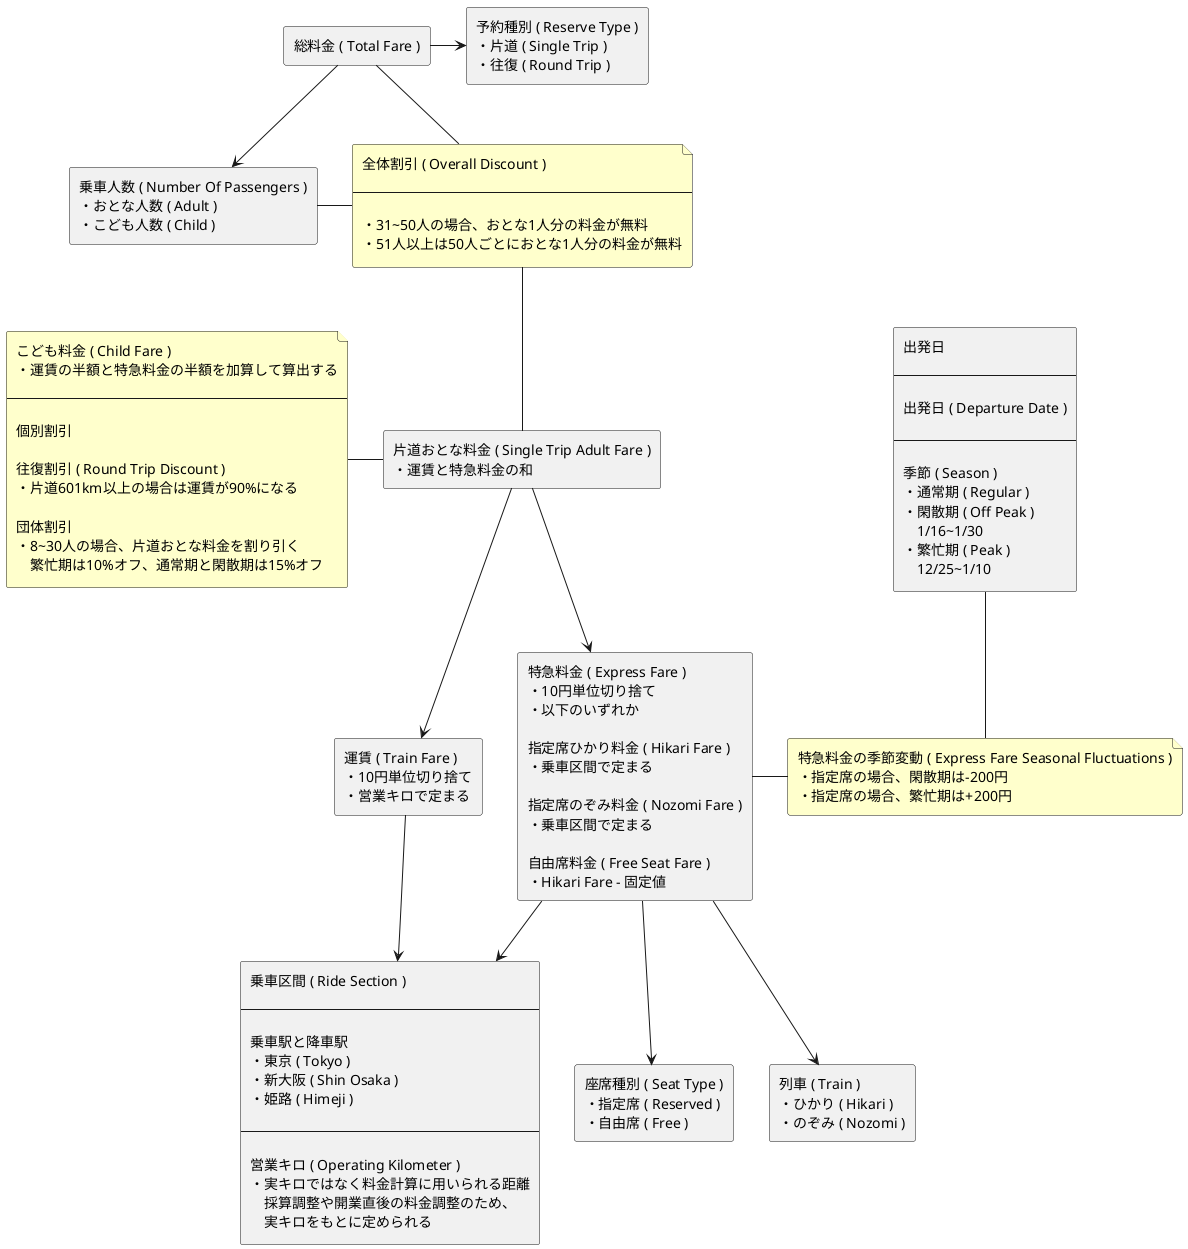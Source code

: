 @startuml

rectangle "乗車区間 ( Ride Section )\n\n--\n\n乗車駅と降車駅\n・東京 ( Tokyo )\n・新大阪 ( Shin Osaka )\n・姫路 ( Himeji )\n\n--\n\n営業キロ ( Operating Kilometer )\n・実キロではなく料金計算に用いられる距離\n　採算調整や開業直後の料金調整のため、\n　実キロをもとに定められる" as ride_section

rectangle "列車 ( Train )\n・ひかり ( Hikari )\n・のぞみ ( Nozomi )" as train

rectangle "座席種別 ( Seat Type )\n・指定席 ( Reserved )\n・自由席 ( Free )" as seat_type

rectangle "出発日\n\n--\n\n出発日 ( Departure Date )\n\n--\n\n季節 ( Season )\n・通常期 ( Regular )\n・閑散期 ( Off Peak )\n　1/16~1/30\n・繁忙期 ( Peak )\n　12/25~1/10" as departure_date

rectangle "予約種別 ( Reserve Type )\n・片道 ( Single Trip )\n・往復 ( Round Trip )" as reserve_type

rectangle "乗車人数 ( Number Of Passengers )\n・おとな人数 ( Adult )\n・こども人数 ( Child )" as number_of_passengers

rectangle "総料金 ( Total Fare )" as total_fare
rectangle "片道おとな料金 ( Single Trip Adult Fare )\n・運賃と特急料金の和" as single_trip_adult_fare
rectangle "運賃 ( Train Fare )\n・10円単位切り捨て\n・営業キロで定まる" as train_fare
rectangle "特急料金 ( Express Fare )\n・10円単位切り捨て\n・以下のいずれか\n\n指定席ひかり料金 ( Hikari Fare )\n・乗車区間で定まる\n\n指定席のぞみ料金 ( Nozomi Fare )\n・乗車区間で定まる\n\n自由席料金 ( Free Seat Fare )\n・Hikari Fare - 固定値" as express_fare

single_trip_adult_fare -d-> train_fare
single_trip_adult_fare -d-> express_fare
train_fare -r[hidden]-> express_fare

file "こども料金 ( Child Fare )\n・運賃の半額と特急料金の半額を加算して算出する\n\n--\n\n個別割引\n\n往復割引 ( Round Trip Discount )\n・片道601km以上の場合は運賃が90%になる\n\n団体割引\n・8~30人の場合、片道おとな料金を割り引く\n　繁忙期は10%オフ、通常期と閑散期は15%オフ" as child_fare #ffffcc

child_fare -r- single_trip_adult_fare

file "特急料金の季節変動 ( Express Fare Seasonal Fluctuations )\n・指定席の場合、閑散期は-200円\n・指定席の場合、繁忙期は+200円" as express_fare_seasonal_fluctuations #ffffcc

train_fare --> ride_section
express_fare --> ride_section
express_fare --> train
express_fare --> seat_type
express_fare -r- express_fare_seasonal_fluctuations
express_fare_seasonal_fluctuations -u- departure_date

file "全体割引 ( Overall Discount )\n\n--\n\n・31~50人の場合、おとな1人分の料金が無料\n・51人以上は50人ごとにおとな1人分の料金が無料" as group_discount #ffffcc


group_discount -l- number_of_passengers

total_fare -d- group_discount
group_discount -d- single_trip_adult_fare

total_fare -r-> reserve_type
total_fare --> number_of_passengers

@enduml